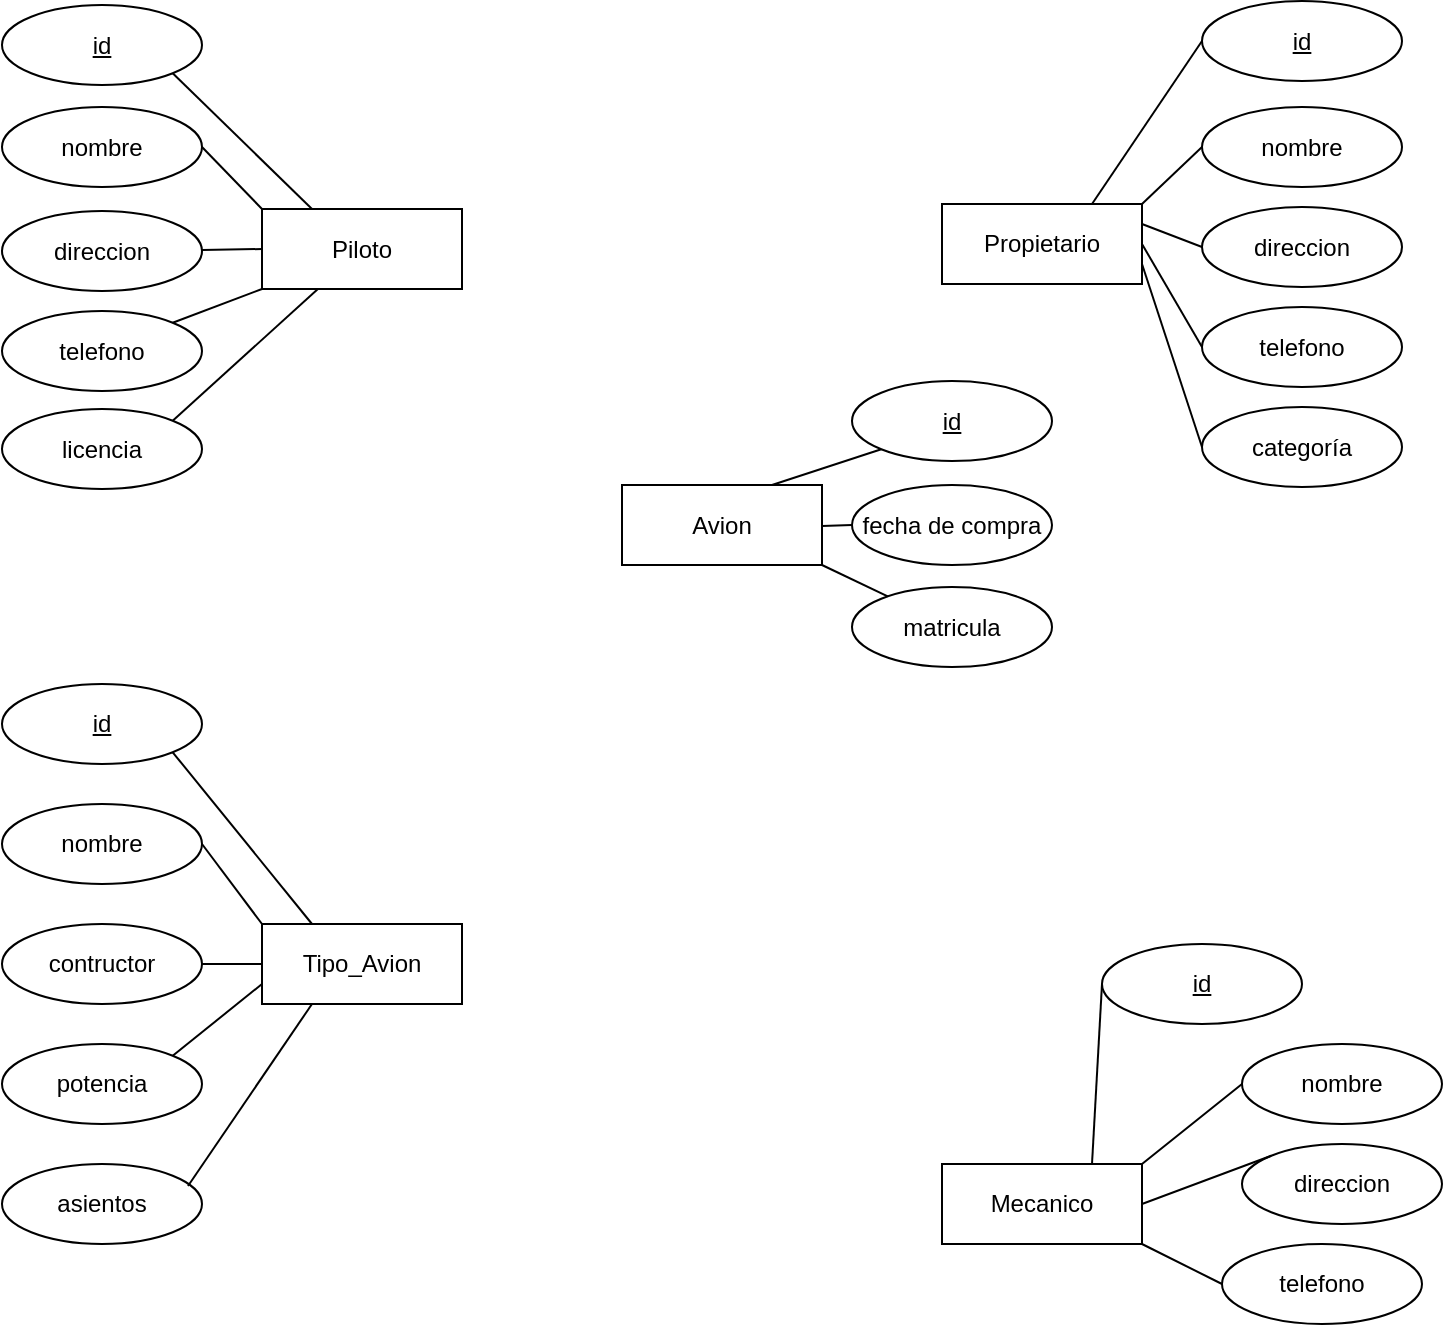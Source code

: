 <mxfile version="16.5.1" type="device"><diagram id="R2lEEEUBdFMjLlhIrx00" name="Page-1"><mxGraphModel dx="949" dy="759" grid="1" gridSize="10" guides="1" tooltips="1" connect="1" arrows="1" fold="1" page="1" pageScale="1" pageWidth="850" pageHeight="1100" math="0" shadow="0" extFonts="Permanent Marker^https://fonts.googleapis.com/css?family=Permanent+Marker"><root><mxCell id="0"/><mxCell id="1" parent="0"/><mxCell id="puQ7Nm3O1jdPJvpiJyC6-1" value="Avion" style="whiteSpace=wrap;html=1;align=center;" parent="1" vertex="1"><mxGeometry x="350" y="300.5" width="100" height="40" as="geometry"/></mxCell><mxCell id="puQ7Nm3O1jdPJvpiJyC6-2" value="matricula" style="ellipse;whiteSpace=wrap;html=1;align=center;" parent="1" vertex="1"><mxGeometry x="465" y="351.5" width="100" height="40" as="geometry"/></mxCell><mxCell id="puQ7Nm3O1jdPJvpiJyC6-3" value="fecha de compra" style="ellipse;whiteSpace=wrap;html=1;align=center;" parent="1" vertex="1"><mxGeometry x="465" y="300.5" width="100" height="40" as="geometry"/></mxCell><mxCell id="puQ7Nm3O1jdPJvpiJyC6-4" value="id" style="ellipse;whiteSpace=wrap;html=1;align=center;fontStyle=4;" parent="1" vertex="1"><mxGeometry x="465" y="248.5" width="100" height="40" as="geometry"/></mxCell><mxCell id="puQ7Nm3O1jdPJvpiJyC6-5" value="Propietario" style="whiteSpace=wrap;html=1;align=center;" parent="1" vertex="1"><mxGeometry x="510" y="160" width="100" height="40" as="geometry"/></mxCell><mxCell id="puQ7Nm3O1jdPJvpiJyC6-6" value="id" style="ellipse;whiteSpace=wrap;html=1;align=center;fontStyle=4;" parent="1" vertex="1"><mxGeometry x="640" y="58.5" width="100" height="40" as="geometry"/></mxCell><mxCell id="puQ7Nm3O1jdPJvpiJyC6-7" value="nombre" style="ellipse;whiteSpace=wrap;html=1;align=center;" parent="1" vertex="1"><mxGeometry x="640" y="111.5" width="100" height="40" as="geometry"/></mxCell><mxCell id="puQ7Nm3O1jdPJvpiJyC6-8" value="direccion" style="ellipse;whiteSpace=wrap;html=1;align=center;" parent="1" vertex="1"><mxGeometry x="640" y="161.5" width="100" height="40" as="geometry"/></mxCell><mxCell id="puQ7Nm3O1jdPJvpiJyC6-9" value="telefono" style="ellipse;whiteSpace=wrap;html=1;align=center;" parent="1" vertex="1"><mxGeometry x="640" y="211.5" width="100" height="40" as="geometry"/></mxCell><mxCell id="puQ7Nm3O1jdPJvpiJyC6-10" value="categoría" style="ellipse;whiteSpace=wrap;html=1;align=center;" parent="1" vertex="1"><mxGeometry x="640" y="261.5" width="100" height="40" as="geometry"/></mxCell><mxCell id="puQ7Nm3O1jdPJvpiJyC6-12" value="Tipo_Avion" style="whiteSpace=wrap;html=1;align=center;" parent="1" vertex="1"><mxGeometry x="170" y="520" width="100" height="40" as="geometry"/></mxCell><mxCell id="puQ7Nm3O1jdPJvpiJyC6-13" value="id" style="ellipse;whiteSpace=wrap;html=1;align=center;fontStyle=4;" parent="1" vertex="1"><mxGeometry x="40" y="400" width="100" height="40" as="geometry"/></mxCell><mxCell id="puQ7Nm3O1jdPJvpiJyC6-14" value="nombre" style="ellipse;whiteSpace=wrap;html=1;align=center;" parent="1" vertex="1"><mxGeometry x="40" y="460" width="100" height="40" as="geometry"/></mxCell><mxCell id="puQ7Nm3O1jdPJvpiJyC6-15" value="contructor" style="ellipse;whiteSpace=wrap;html=1;align=center;" parent="1" vertex="1"><mxGeometry x="40" y="520" width="100" height="40" as="geometry"/></mxCell><mxCell id="puQ7Nm3O1jdPJvpiJyC6-16" value="potencia" style="ellipse;whiteSpace=wrap;html=1;align=center;" parent="1" vertex="1"><mxGeometry x="40" y="580" width="100" height="40" as="geometry"/></mxCell><mxCell id="puQ7Nm3O1jdPJvpiJyC6-17" value="asientos" style="ellipse;whiteSpace=wrap;html=1;align=center;" parent="1" vertex="1"><mxGeometry x="40" y="640" width="100" height="40" as="geometry"/></mxCell><mxCell id="puQ7Nm3O1jdPJvpiJyC6-20" value="Piloto" style="whiteSpace=wrap;html=1;align=center;" parent="1" vertex="1"><mxGeometry x="170" y="162.5" width="100" height="40" as="geometry"/></mxCell><mxCell id="puQ7Nm3O1jdPJvpiJyC6-21" value="id" style="ellipse;whiteSpace=wrap;html=1;align=center;fontStyle=4;" parent="1" vertex="1"><mxGeometry x="40" y="60.5" width="100" height="40" as="geometry"/></mxCell><mxCell id="puQ7Nm3O1jdPJvpiJyC6-22" value="nombre" style="ellipse;whiteSpace=wrap;html=1;align=center;" parent="1" vertex="1"><mxGeometry x="40" y="111.5" width="100" height="40" as="geometry"/></mxCell><mxCell id="puQ7Nm3O1jdPJvpiJyC6-23" value="direccion" style="ellipse;whiteSpace=wrap;html=1;align=center;" parent="1" vertex="1"><mxGeometry x="40" y="163.5" width="100" height="40" as="geometry"/></mxCell><mxCell id="puQ7Nm3O1jdPJvpiJyC6-24" value="telefono" style="ellipse;whiteSpace=wrap;html=1;align=center;" parent="1" vertex="1"><mxGeometry x="40" y="213.5" width="100" height="40" as="geometry"/></mxCell><mxCell id="puQ7Nm3O1jdPJvpiJyC6-25" value="licencia" style="ellipse;whiteSpace=wrap;html=1;align=center;" parent="1" vertex="1"><mxGeometry x="40" y="262.5" width="100" height="40" as="geometry"/></mxCell><mxCell id="puQ7Nm3O1jdPJvpiJyC6-27" value="Mecanico" style="whiteSpace=wrap;html=1;align=center;" parent="1" vertex="1"><mxGeometry x="510" y="640" width="100" height="40" as="geometry"/></mxCell><mxCell id="puQ7Nm3O1jdPJvpiJyC6-29" value="id" style="ellipse;whiteSpace=wrap;html=1;align=center;fontStyle=4;" parent="1" vertex="1"><mxGeometry x="590" y="530" width="100" height="40" as="geometry"/></mxCell><mxCell id="puQ7Nm3O1jdPJvpiJyC6-30" value="nombre" style="ellipse;whiteSpace=wrap;html=1;align=center;" parent="1" vertex="1"><mxGeometry x="660" y="580" width="100" height="40" as="geometry"/></mxCell><mxCell id="puQ7Nm3O1jdPJvpiJyC6-31" value="direccion" style="ellipse;whiteSpace=wrap;html=1;align=center;" parent="1" vertex="1"><mxGeometry x="660" y="630" width="100" height="40" as="geometry"/></mxCell><mxCell id="puQ7Nm3O1jdPJvpiJyC6-32" value="telefono" style="ellipse;whiteSpace=wrap;html=1;align=center;" parent="1" vertex="1"><mxGeometry x="650" y="680" width="100" height="40" as="geometry"/></mxCell><mxCell id="puQ7Nm3O1jdPJvpiJyC6-33" value="" style="endArrow=none;html=1;rounded=0;exitX=0.75;exitY=0;exitDx=0;exitDy=0;entryX=0;entryY=1;entryDx=0;entryDy=0;" parent="1" source="puQ7Nm3O1jdPJvpiJyC6-1" target="puQ7Nm3O1jdPJvpiJyC6-4" edge="1"><mxGeometry relative="1" as="geometry"><mxPoint x="595" y="300.5" as="sourcePoint"/><mxPoint x="490" y="290" as="targetPoint"/></mxGeometry></mxCell><mxCell id="puQ7Nm3O1jdPJvpiJyC6-34" value="" style="endArrow=none;html=1;rounded=0;entryX=0;entryY=0.5;entryDx=0;entryDy=0;" parent="1" target="puQ7Nm3O1jdPJvpiJyC6-3" edge="1"><mxGeometry relative="1" as="geometry"><mxPoint x="450" y="321" as="sourcePoint"/><mxPoint x="470" y="321" as="targetPoint"/></mxGeometry></mxCell><mxCell id="puQ7Nm3O1jdPJvpiJyC6-35" value="" style="endArrow=none;html=1;rounded=0;exitX=1;exitY=1;exitDx=0;exitDy=0;" parent="1" source="puQ7Nm3O1jdPJvpiJyC6-1" target="puQ7Nm3O1jdPJvpiJyC6-2" edge="1"><mxGeometry relative="1" as="geometry"><mxPoint x="605" y="330.5" as="sourcePoint"/><mxPoint x="575" y="330.5" as="targetPoint"/></mxGeometry></mxCell><mxCell id="puQ7Nm3O1jdPJvpiJyC6-36" value="" style="endArrow=none;html=1;rounded=0;entryX=0;entryY=0.5;entryDx=0;entryDy=0;exitX=0.75;exitY=0;exitDx=0;exitDy=0;" parent="1" source="puQ7Nm3O1jdPJvpiJyC6-5" target="puQ7Nm3O1jdPJvpiJyC6-6" edge="1"><mxGeometry relative="1" as="geometry"><mxPoint x="150" y="170" as="sourcePoint"/><mxPoint x="120" y="138" as="targetPoint"/></mxGeometry></mxCell><mxCell id="puQ7Nm3O1jdPJvpiJyC6-37" value="" style="endArrow=none;html=1;rounded=0;entryX=0;entryY=0.5;entryDx=0;entryDy=0;exitX=1;exitY=0;exitDx=0;exitDy=0;" parent="1" source="puQ7Nm3O1jdPJvpiJyC6-5" target="puQ7Nm3O1jdPJvpiJyC6-7" edge="1"><mxGeometry relative="1" as="geometry"><mxPoint x="595" y="170" as="sourcePoint"/><mxPoint x="650" y="88.5" as="targetPoint"/></mxGeometry></mxCell><mxCell id="puQ7Nm3O1jdPJvpiJyC6-38" value="" style="endArrow=none;html=1;rounded=0;entryX=0;entryY=0.5;entryDx=0;entryDy=0;exitX=1;exitY=0.25;exitDx=0;exitDy=0;" parent="1" source="puQ7Nm3O1jdPJvpiJyC6-5" target="puQ7Nm3O1jdPJvpiJyC6-8" edge="1"><mxGeometry relative="1" as="geometry"><mxPoint x="620" y="170" as="sourcePoint"/><mxPoint x="650" y="141.5" as="targetPoint"/></mxGeometry></mxCell><mxCell id="puQ7Nm3O1jdPJvpiJyC6-39" value="" style="endArrow=none;html=1;rounded=0;entryX=0;entryY=0.5;entryDx=0;entryDy=0;exitX=1;exitY=0.5;exitDx=0;exitDy=0;" parent="1" source="puQ7Nm3O1jdPJvpiJyC6-5" target="puQ7Nm3O1jdPJvpiJyC6-9" edge="1"><mxGeometry relative="1" as="geometry"><mxPoint x="620" y="180" as="sourcePoint"/><mxPoint x="650" y="191.5" as="targetPoint"/></mxGeometry></mxCell><mxCell id="puQ7Nm3O1jdPJvpiJyC6-41" value="" style="endArrow=none;html=1;rounded=0;entryX=0;entryY=0.5;entryDx=0;entryDy=0;exitX=1;exitY=0.75;exitDx=0;exitDy=0;" parent="1" source="puQ7Nm3O1jdPJvpiJyC6-5" target="puQ7Nm3O1jdPJvpiJyC6-10" edge="1"><mxGeometry relative="1" as="geometry"><mxPoint x="620" y="190" as="sourcePoint"/><mxPoint x="650" y="241.5" as="targetPoint"/></mxGeometry></mxCell><mxCell id="puQ7Nm3O1jdPJvpiJyC6-42" value="" style="endArrow=none;html=1;rounded=0;entryX=1;entryY=1;entryDx=0;entryDy=0;exitX=0.25;exitY=0;exitDx=0;exitDy=0;" parent="1" source="puQ7Nm3O1jdPJvpiJyC6-20" target="puQ7Nm3O1jdPJvpiJyC6-21" edge="1"><mxGeometry relative="1" as="geometry"><mxPoint x="115" y="-58.5" as="sourcePoint"/><mxPoint x="170" y="-140" as="targetPoint"/></mxGeometry></mxCell><mxCell id="puQ7Nm3O1jdPJvpiJyC6-43" value="" style="endArrow=none;html=1;rounded=0;entryX=1;entryY=0.5;entryDx=0;entryDy=0;exitX=0;exitY=0;exitDx=0;exitDy=0;" parent="1" source="puQ7Nm3O1jdPJvpiJyC6-20" target="puQ7Nm3O1jdPJvpiJyC6-22" edge="1"><mxGeometry relative="1" as="geometry"><mxPoint x="130" y="211.5" as="sourcePoint"/><mxPoint x="170" y="140.5" as="targetPoint"/></mxGeometry></mxCell><mxCell id="puQ7Nm3O1jdPJvpiJyC6-44" value="" style="endArrow=none;html=1;rounded=0;exitX=0;exitY=0.5;exitDx=0;exitDy=0;" parent="1" source="puQ7Nm3O1jdPJvpiJyC6-20" edge="1"><mxGeometry relative="1" as="geometry"><mxPoint x="190" y="180" as="sourcePoint"/><mxPoint x="140" y="183" as="targetPoint"/></mxGeometry></mxCell><mxCell id="puQ7Nm3O1jdPJvpiJyC6-45" value="" style="endArrow=none;html=1;rounded=0;entryX=1;entryY=0;entryDx=0;entryDy=0;exitX=0;exitY=1;exitDx=0;exitDy=0;" parent="1" source="puQ7Nm3O1jdPJvpiJyC6-20" target="puQ7Nm3O1jdPJvpiJyC6-24" edge="1"><mxGeometry relative="1" as="geometry"><mxPoint x="140" y="241.5" as="sourcePoint"/><mxPoint x="170" y="243.5" as="targetPoint"/></mxGeometry></mxCell><mxCell id="puQ7Nm3O1jdPJvpiJyC6-47" value="" style="endArrow=none;html=1;rounded=0;entryX=1;entryY=0;entryDx=0;entryDy=0;" parent="1" source="puQ7Nm3O1jdPJvpiJyC6-20" target="puQ7Nm3O1jdPJvpiJyC6-25" edge="1"><mxGeometry relative="1" as="geometry"><mxPoint x="140" y="251.5" as="sourcePoint"/><mxPoint x="170" y="293.5" as="targetPoint"/></mxGeometry></mxCell><mxCell id="puQ7Nm3O1jdPJvpiJyC6-48" value="" style="endArrow=none;html=1;rounded=0;entryX=0;entryY=0.5;entryDx=0;entryDy=0;exitX=0.75;exitY=0;exitDx=0;exitDy=0;" parent="1" source="puQ7Nm3O1jdPJvpiJyC6-27" target="puQ7Nm3O1jdPJvpiJyC6-29" edge="1"><mxGeometry relative="1" as="geometry"><mxPoint x="790" y="450" as="sourcePoint"/><mxPoint x="845" y="369" as="targetPoint"/></mxGeometry></mxCell><mxCell id="puQ7Nm3O1jdPJvpiJyC6-49" value="" style="endArrow=none;html=1;rounded=0;entryX=0;entryY=0.5;entryDx=0;entryDy=0;exitX=1;exitY=0;exitDx=0;exitDy=0;" parent="1" source="puQ7Nm3O1jdPJvpiJyC6-27" target="puQ7Nm3O1jdPJvpiJyC6-30" edge="1"><mxGeometry relative="1" as="geometry"><mxPoint x="595" y="650" as="sourcePoint"/><mxPoint x="645" y="593.5" as="targetPoint"/></mxGeometry></mxCell><mxCell id="puQ7Nm3O1jdPJvpiJyC6-50" value="" style="endArrow=none;html=1;rounded=0;entryX=0;entryY=0;entryDx=0;entryDy=0;exitX=1;exitY=0.5;exitDx=0;exitDy=0;" parent="1" source="puQ7Nm3O1jdPJvpiJyC6-27" target="puQ7Nm3O1jdPJvpiJyC6-31" edge="1"><mxGeometry relative="1" as="geometry"><mxPoint x="620" y="650" as="sourcePoint"/><mxPoint x="645" y="644.5" as="targetPoint"/></mxGeometry></mxCell><mxCell id="puQ7Nm3O1jdPJvpiJyC6-51" value="" style="endArrow=none;html=1;rounded=0;entryX=0;entryY=0.5;entryDx=0;entryDy=0;exitX=1;exitY=1;exitDx=0;exitDy=0;" parent="1" source="puQ7Nm3O1jdPJvpiJyC6-27" target="puQ7Nm3O1jdPJvpiJyC6-32" edge="1"><mxGeometry relative="1" as="geometry"><mxPoint x="620" y="670" as="sourcePoint"/><mxPoint x="659.645" y="682.358" as="targetPoint"/></mxGeometry></mxCell><mxCell id="puQ7Nm3O1jdPJvpiJyC6-52" value="" style="endArrow=none;html=1;rounded=0;entryX=0.25;entryY=0;entryDx=0;entryDy=0;exitX=1;exitY=1;exitDx=0;exitDy=0;" parent="1" source="puQ7Nm3O1jdPJvpiJyC6-13" target="puQ7Nm3O1jdPJvpiJyC6-12" edge="1"><mxGeometry relative="1" as="geometry"><mxPoint x="180" y="290" as="sourcePoint"/><mxPoint x="150" y="321" as="targetPoint"/></mxGeometry></mxCell><mxCell id="puQ7Nm3O1jdPJvpiJyC6-53" value="" style="endArrow=none;html=1;rounded=0;entryX=0;entryY=0;entryDx=0;entryDy=0;exitX=1;exitY=0.5;exitDx=0;exitDy=0;" parent="1" source="puQ7Nm3O1jdPJvpiJyC6-14" target="puQ7Nm3O1jdPJvpiJyC6-12" edge="1"><mxGeometry relative="1" as="geometry"><mxPoint x="135.355" y="415.858" as="sourcePoint"/><mxPoint x="205" y="530" as="targetPoint"/></mxGeometry></mxCell><mxCell id="puQ7Nm3O1jdPJvpiJyC6-54" value="" style="endArrow=none;html=1;rounded=0;entryX=0;entryY=0.5;entryDx=0;entryDy=0;exitX=1;exitY=0.5;exitDx=0;exitDy=0;" parent="1" source="puQ7Nm3O1jdPJvpiJyC6-15" target="puQ7Nm3O1jdPJvpiJyC6-12" edge="1"><mxGeometry relative="1" as="geometry"><mxPoint x="150" y="490" as="sourcePoint"/><mxPoint x="180" y="530" as="targetPoint"/></mxGeometry></mxCell><mxCell id="puQ7Nm3O1jdPJvpiJyC6-55" value="" style="endArrow=none;html=1;rounded=0;entryX=0;entryY=0.75;entryDx=0;entryDy=0;exitX=1;exitY=0;exitDx=0;exitDy=0;" parent="1" source="puQ7Nm3O1jdPJvpiJyC6-16" target="puQ7Nm3O1jdPJvpiJyC6-12" edge="1"><mxGeometry relative="1" as="geometry"><mxPoint x="150" y="550" as="sourcePoint"/><mxPoint x="180" y="550" as="targetPoint"/></mxGeometry></mxCell><mxCell id="puQ7Nm3O1jdPJvpiJyC6-57" value="" style="endArrow=none;html=1;rounded=0;entryX=0.25;entryY=1;entryDx=0;entryDy=0;exitX=0.93;exitY=0.275;exitDx=0;exitDy=0;exitPerimeter=0;" parent="1" source="puQ7Nm3O1jdPJvpiJyC6-17" target="puQ7Nm3O1jdPJvpiJyC6-12" edge="1"><mxGeometry relative="1" as="geometry"><mxPoint x="140" y="660" as="sourcePoint"/><mxPoint x="190" y="580" as="targetPoint"/></mxGeometry></mxCell></root></mxGraphModel></diagram></mxfile>